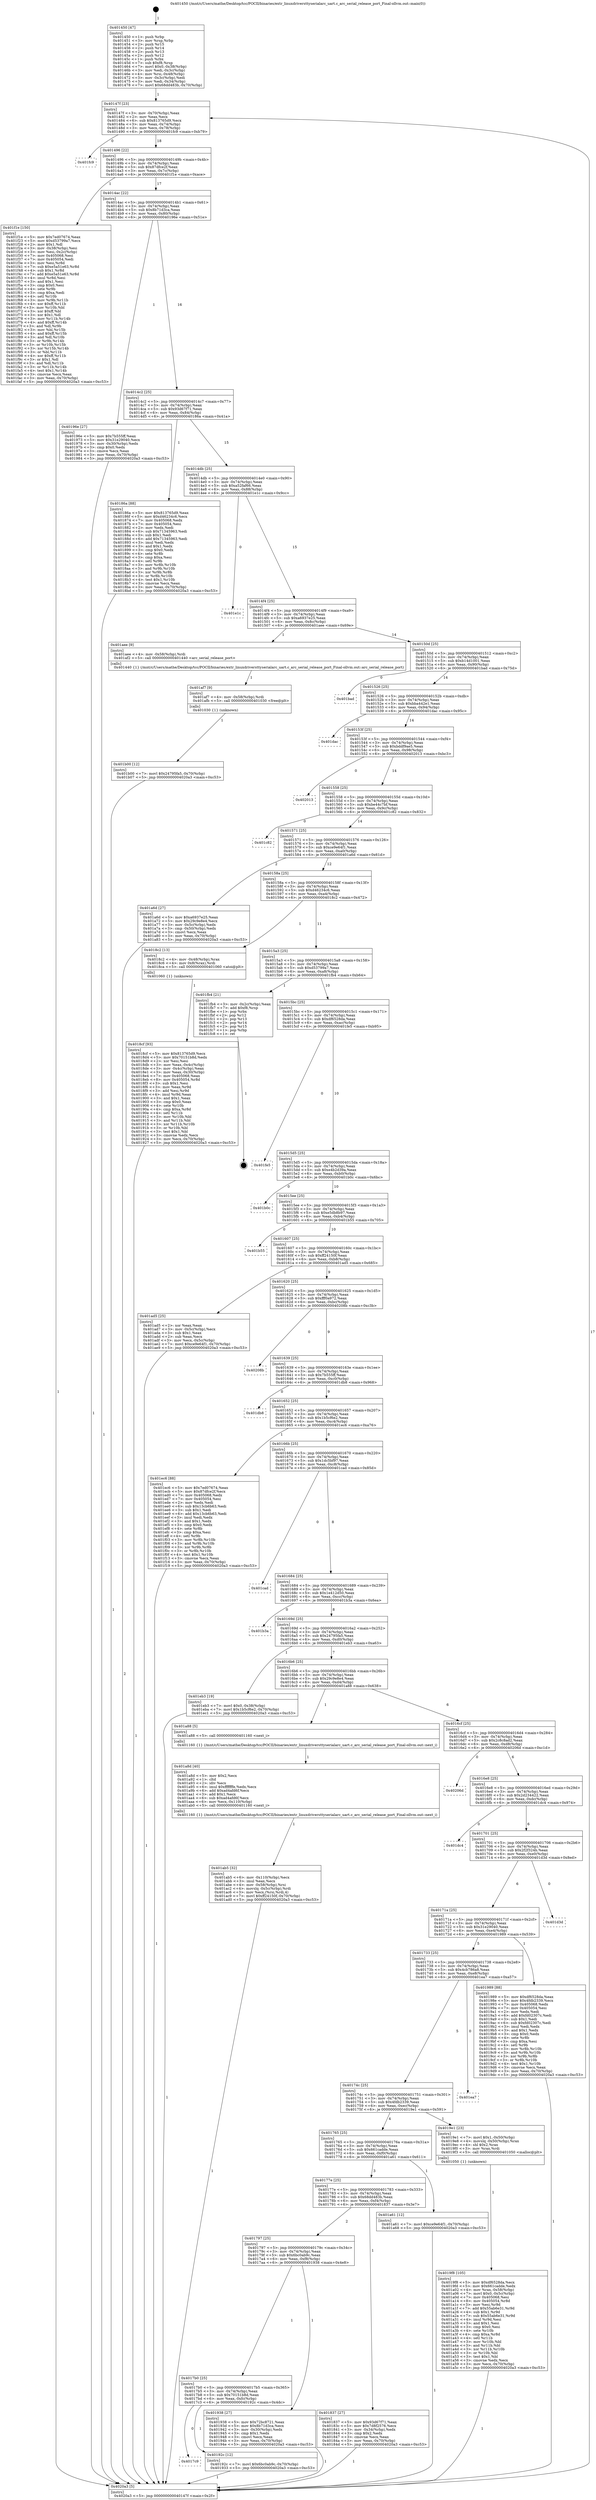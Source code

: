 digraph "0x401450" {
  label = "0x401450 (/mnt/c/Users/mathe/Desktop/tcc/POCII/binaries/extr_linuxdriversttyserialarc_uart.c_arc_serial_release_port_Final-ollvm.out::main(0))"
  labelloc = "t"
  node[shape=record]

  Entry [label="",width=0.3,height=0.3,shape=circle,fillcolor=black,style=filled]
  "0x40147f" [label="{
     0x40147f [23]\l
     | [instrs]\l
     &nbsp;&nbsp;0x40147f \<+3\>: mov -0x70(%rbp),%eax\l
     &nbsp;&nbsp;0x401482 \<+2\>: mov %eax,%ecx\l
     &nbsp;&nbsp;0x401484 \<+6\>: sub $0x813765d9,%ecx\l
     &nbsp;&nbsp;0x40148a \<+3\>: mov %eax,-0x74(%rbp)\l
     &nbsp;&nbsp;0x40148d \<+3\>: mov %ecx,-0x78(%rbp)\l
     &nbsp;&nbsp;0x401490 \<+6\>: je 0000000000401fc9 \<main+0xb79\>\l
  }"]
  "0x401fc9" [label="{
     0x401fc9\l
  }", style=dashed]
  "0x401496" [label="{
     0x401496 [22]\l
     | [instrs]\l
     &nbsp;&nbsp;0x401496 \<+5\>: jmp 000000000040149b \<main+0x4b\>\l
     &nbsp;&nbsp;0x40149b \<+3\>: mov -0x74(%rbp),%eax\l
     &nbsp;&nbsp;0x40149e \<+5\>: sub $0x87dfce2f,%eax\l
     &nbsp;&nbsp;0x4014a3 \<+3\>: mov %eax,-0x7c(%rbp)\l
     &nbsp;&nbsp;0x4014a6 \<+6\>: je 0000000000401f1e \<main+0xace\>\l
  }"]
  Exit [label="",width=0.3,height=0.3,shape=circle,fillcolor=black,style=filled,peripheries=2]
  "0x401f1e" [label="{
     0x401f1e [150]\l
     | [instrs]\l
     &nbsp;&nbsp;0x401f1e \<+5\>: mov $0x7ed07674,%eax\l
     &nbsp;&nbsp;0x401f23 \<+5\>: mov $0xd53799a7,%ecx\l
     &nbsp;&nbsp;0x401f28 \<+2\>: mov $0x1,%dl\l
     &nbsp;&nbsp;0x401f2a \<+3\>: mov -0x38(%rbp),%esi\l
     &nbsp;&nbsp;0x401f2d \<+3\>: mov %esi,-0x2c(%rbp)\l
     &nbsp;&nbsp;0x401f30 \<+7\>: mov 0x405068,%esi\l
     &nbsp;&nbsp;0x401f37 \<+7\>: mov 0x405054,%edi\l
     &nbsp;&nbsp;0x401f3e \<+3\>: mov %esi,%r8d\l
     &nbsp;&nbsp;0x401f41 \<+7\>: sub $0xe5a51e63,%r8d\l
     &nbsp;&nbsp;0x401f48 \<+4\>: sub $0x1,%r8d\l
     &nbsp;&nbsp;0x401f4c \<+7\>: add $0xe5a51e63,%r8d\l
     &nbsp;&nbsp;0x401f53 \<+4\>: imul %r8d,%esi\l
     &nbsp;&nbsp;0x401f57 \<+3\>: and $0x1,%esi\l
     &nbsp;&nbsp;0x401f5a \<+3\>: cmp $0x0,%esi\l
     &nbsp;&nbsp;0x401f5d \<+4\>: sete %r9b\l
     &nbsp;&nbsp;0x401f61 \<+3\>: cmp $0xa,%edi\l
     &nbsp;&nbsp;0x401f64 \<+4\>: setl %r10b\l
     &nbsp;&nbsp;0x401f68 \<+3\>: mov %r9b,%r11b\l
     &nbsp;&nbsp;0x401f6b \<+4\>: xor $0xff,%r11b\l
     &nbsp;&nbsp;0x401f6f \<+3\>: mov %r10b,%bl\l
     &nbsp;&nbsp;0x401f72 \<+3\>: xor $0xff,%bl\l
     &nbsp;&nbsp;0x401f75 \<+3\>: xor $0x1,%dl\l
     &nbsp;&nbsp;0x401f78 \<+3\>: mov %r11b,%r14b\l
     &nbsp;&nbsp;0x401f7b \<+4\>: and $0xff,%r14b\l
     &nbsp;&nbsp;0x401f7f \<+3\>: and %dl,%r9b\l
     &nbsp;&nbsp;0x401f82 \<+3\>: mov %bl,%r15b\l
     &nbsp;&nbsp;0x401f85 \<+4\>: and $0xff,%r15b\l
     &nbsp;&nbsp;0x401f89 \<+3\>: and %dl,%r10b\l
     &nbsp;&nbsp;0x401f8c \<+3\>: or %r9b,%r14b\l
     &nbsp;&nbsp;0x401f8f \<+3\>: or %r10b,%r15b\l
     &nbsp;&nbsp;0x401f92 \<+3\>: xor %r15b,%r14b\l
     &nbsp;&nbsp;0x401f95 \<+3\>: or %bl,%r11b\l
     &nbsp;&nbsp;0x401f98 \<+4\>: xor $0xff,%r11b\l
     &nbsp;&nbsp;0x401f9c \<+3\>: or $0x1,%dl\l
     &nbsp;&nbsp;0x401f9f \<+3\>: and %dl,%r11b\l
     &nbsp;&nbsp;0x401fa2 \<+3\>: or %r11b,%r14b\l
     &nbsp;&nbsp;0x401fa5 \<+4\>: test $0x1,%r14b\l
     &nbsp;&nbsp;0x401fa9 \<+3\>: cmovne %ecx,%eax\l
     &nbsp;&nbsp;0x401fac \<+3\>: mov %eax,-0x70(%rbp)\l
     &nbsp;&nbsp;0x401faf \<+5\>: jmp 00000000004020a3 \<main+0xc53\>\l
  }"]
  "0x4014ac" [label="{
     0x4014ac [22]\l
     | [instrs]\l
     &nbsp;&nbsp;0x4014ac \<+5\>: jmp 00000000004014b1 \<main+0x61\>\l
     &nbsp;&nbsp;0x4014b1 \<+3\>: mov -0x74(%rbp),%eax\l
     &nbsp;&nbsp;0x4014b4 \<+5\>: sub $0x8b71d3ca,%eax\l
     &nbsp;&nbsp;0x4014b9 \<+3\>: mov %eax,-0x80(%rbp)\l
     &nbsp;&nbsp;0x4014bc \<+6\>: je 000000000040196e \<main+0x51e\>\l
  }"]
  "0x401b00" [label="{
     0x401b00 [12]\l
     | [instrs]\l
     &nbsp;&nbsp;0x401b00 \<+7\>: movl $0x24795fa5,-0x70(%rbp)\l
     &nbsp;&nbsp;0x401b07 \<+5\>: jmp 00000000004020a3 \<main+0xc53\>\l
  }"]
  "0x40196e" [label="{
     0x40196e [27]\l
     | [instrs]\l
     &nbsp;&nbsp;0x40196e \<+5\>: mov $0x7b555ff,%eax\l
     &nbsp;&nbsp;0x401973 \<+5\>: mov $0x31e29040,%ecx\l
     &nbsp;&nbsp;0x401978 \<+3\>: mov -0x30(%rbp),%edx\l
     &nbsp;&nbsp;0x40197b \<+3\>: cmp $0x0,%edx\l
     &nbsp;&nbsp;0x40197e \<+3\>: cmove %ecx,%eax\l
     &nbsp;&nbsp;0x401981 \<+3\>: mov %eax,-0x70(%rbp)\l
     &nbsp;&nbsp;0x401984 \<+5\>: jmp 00000000004020a3 \<main+0xc53\>\l
  }"]
  "0x4014c2" [label="{
     0x4014c2 [25]\l
     | [instrs]\l
     &nbsp;&nbsp;0x4014c2 \<+5\>: jmp 00000000004014c7 \<main+0x77\>\l
     &nbsp;&nbsp;0x4014c7 \<+3\>: mov -0x74(%rbp),%eax\l
     &nbsp;&nbsp;0x4014ca \<+5\>: sub $0x93d67f71,%eax\l
     &nbsp;&nbsp;0x4014cf \<+6\>: mov %eax,-0x84(%rbp)\l
     &nbsp;&nbsp;0x4014d5 \<+6\>: je 000000000040186a \<main+0x41a\>\l
  }"]
  "0x401af7" [label="{
     0x401af7 [9]\l
     | [instrs]\l
     &nbsp;&nbsp;0x401af7 \<+4\>: mov -0x58(%rbp),%rdi\l
     &nbsp;&nbsp;0x401afb \<+5\>: call 0000000000401030 \<free@plt\>\l
     | [calls]\l
     &nbsp;&nbsp;0x401030 \{1\} (unknown)\l
  }"]
  "0x40186a" [label="{
     0x40186a [88]\l
     | [instrs]\l
     &nbsp;&nbsp;0x40186a \<+5\>: mov $0x813765d9,%eax\l
     &nbsp;&nbsp;0x40186f \<+5\>: mov $0xd46234c6,%ecx\l
     &nbsp;&nbsp;0x401874 \<+7\>: mov 0x405068,%edx\l
     &nbsp;&nbsp;0x40187b \<+7\>: mov 0x405054,%esi\l
     &nbsp;&nbsp;0x401882 \<+2\>: mov %edx,%edi\l
     &nbsp;&nbsp;0x401884 \<+6\>: sub $0x71345963,%edi\l
     &nbsp;&nbsp;0x40188a \<+3\>: sub $0x1,%edi\l
     &nbsp;&nbsp;0x40188d \<+6\>: add $0x71345963,%edi\l
     &nbsp;&nbsp;0x401893 \<+3\>: imul %edi,%edx\l
     &nbsp;&nbsp;0x401896 \<+3\>: and $0x1,%edx\l
     &nbsp;&nbsp;0x401899 \<+3\>: cmp $0x0,%edx\l
     &nbsp;&nbsp;0x40189c \<+4\>: sete %r8b\l
     &nbsp;&nbsp;0x4018a0 \<+3\>: cmp $0xa,%esi\l
     &nbsp;&nbsp;0x4018a3 \<+4\>: setl %r9b\l
     &nbsp;&nbsp;0x4018a7 \<+3\>: mov %r8b,%r10b\l
     &nbsp;&nbsp;0x4018aa \<+3\>: and %r9b,%r10b\l
     &nbsp;&nbsp;0x4018ad \<+3\>: xor %r9b,%r8b\l
     &nbsp;&nbsp;0x4018b0 \<+3\>: or %r8b,%r10b\l
     &nbsp;&nbsp;0x4018b3 \<+4\>: test $0x1,%r10b\l
     &nbsp;&nbsp;0x4018b7 \<+3\>: cmovne %ecx,%eax\l
     &nbsp;&nbsp;0x4018ba \<+3\>: mov %eax,-0x70(%rbp)\l
     &nbsp;&nbsp;0x4018bd \<+5\>: jmp 00000000004020a3 \<main+0xc53\>\l
  }"]
  "0x4014db" [label="{
     0x4014db [25]\l
     | [instrs]\l
     &nbsp;&nbsp;0x4014db \<+5\>: jmp 00000000004014e0 \<main+0x90\>\l
     &nbsp;&nbsp;0x4014e0 \<+3\>: mov -0x74(%rbp),%eax\l
     &nbsp;&nbsp;0x4014e3 \<+5\>: sub $0xa52faf66,%eax\l
     &nbsp;&nbsp;0x4014e8 \<+6\>: mov %eax,-0x88(%rbp)\l
     &nbsp;&nbsp;0x4014ee \<+6\>: je 0000000000401e1c \<main+0x9cc\>\l
  }"]
  "0x401ab5" [label="{
     0x401ab5 [32]\l
     | [instrs]\l
     &nbsp;&nbsp;0x401ab5 \<+6\>: mov -0x110(%rbp),%ecx\l
     &nbsp;&nbsp;0x401abb \<+3\>: imul %eax,%ecx\l
     &nbsp;&nbsp;0x401abe \<+4\>: mov -0x58(%rbp),%rsi\l
     &nbsp;&nbsp;0x401ac2 \<+4\>: movslq -0x5c(%rbp),%rdi\l
     &nbsp;&nbsp;0x401ac6 \<+3\>: mov %ecx,(%rsi,%rdi,4)\l
     &nbsp;&nbsp;0x401ac9 \<+7\>: movl $0xff24150f,-0x70(%rbp)\l
     &nbsp;&nbsp;0x401ad0 \<+5\>: jmp 00000000004020a3 \<main+0xc53\>\l
  }"]
  "0x401e1c" [label="{
     0x401e1c\l
  }", style=dashed]
  "0x4014f4" [label="{
     0x4014f4 [25]\l
     | [instrs]\l
     &nbsp;&nbsp;0x4014f4 \<+5\>: jmp 00000000004014f9 \<main+0xa9\>\l
     &nbsp;&nbsp;0x4014f9 \<+3\>: mov -0x74(%rbp),%eax\l
     &nbsp;&nbsp;0x4014fc \<+5\>: sub $0xa6937e25,%eax\l
     &nbsp;&nbsp;0x401501 \<+6\>: mov %eax,-0x8c(%rbp)\l
     &nbsp;&nbsp;0x401507 \<+6\>: je 0000000000401aee \<main+0x69e\>\l
  }"]
  "0x401a8d" [label="{
     0x401a8d [40]\l
     | [instrs]\l
     &nbsp;&nbsp;0x401a8d \<+5\>: mov $0x2,%ecx\l
     &nbsp;&nbsp;0x401a92 \<+1\>: cltd\l
     &nbsp;&nbsp;0x401a93 \<+2\>: idiv %ecx\l
     &nbsp;&nbsp;0x401a95 \<+6\>: imul $0xfffffffe,%edx,%ecx\l
     &nbsp;&nbsp;0x401a9b \<+6\>: add $0xad4afd6f,%ecx\l
     &nbsp;&nbsp;0x401aa1 \<+3\>: add $0x1,%ecx\l
     &nbsp;&nbsp;0x401aa4 \<+6\>: sub $0xad4afd6f,%ecx\l
     &nbsp;&nbsp;0x401aaa \<+6\>: mov %ecx,-0x110(%rbp)\l
     &nbsp;&nbsp;0x401ab0 \<+5\>: call 0000000000401160 \<next_i\>\l
     | [calls]\l
     &nbsp;&nbsp;0x401160 \{1\} (/mnt/c/Users/mathe/Desktop/tcc/POCII/binaries/extr_linuxdriversttyserialarc_uart.c_arc_serial_release_port_Final-ollvm.out::next_i)\l
  }"]
  "0x401aee" [label="{
     0x401aee [9]\l
     | [instrs]\l
     &nbsp;&nbsp;0x401aee \<+4\>: mov -0x58(%rbp),%rdi\l
     &nbsp;&nbsp;0x401af2 \<+5\>: call 0000000000401440 \<arc_serial_release_port\>\l
     | [calls]\l
     &nbsp;&nbsp;0x401440 \{1\} (/mnt/c/Users/mathe/Desktop/tcc/POCII/binaries/extr_linuxdriversttyserialarc_uart.c_arc_serial_release_port_Final-ollvm.out::arc_serial_release_port)\l
  }"]
  "0x40150d" [label="{
     0x40150d [25]\l
     | [instrs]\l
     &nbsp;&nbsp;0x40150d \<+5\>: jmp 0000000000401512 \<main+0xc2\>\l
     &nbsp;&nbsp;0x401512 \<+3\>: mov -0x74(%rbp),%eax\l
     &nbsp;&nbsp;0x401515 \<+5\>: sub $0xb14d1001,%eax\l
     &nbsp;&nbsp;0x40151a \<+6\>: mov %eax,-0x90(%rbp)\l
     &nbsp;&nbsp;0x401520 \<+6\>: je 0000000000401bad \<main+0x75d\>\l
  }"]
  "0x4019f8" [label="{
     0x4019f8 [105]\l
     | [instrs]\l
     &nbsp;&nbsp;0x4019f8 \<+5\>: mov $0xdf6528da,%ecx\l
     &nbsp;&nbsp;0x4019fd \<+5\>: mov $0x661cadde,%edx\l
     &nbsp;&nbsp;0x401a02 \<+4\>: mov %rax,-0x58(%rbp)\l
     &nbsp;&nbsp;0x401a06 \<+7\>: movl $0x0,-0x5c(%rbp)\l
     &nbsp;&nbsp;0x401a0d \<+7\>: mov 0x405068,%esi\l
     &nbsp;&nbsp;0x401a14 \<+8\>: mov 0x405054,%r8d\l
     &nbsp;&nbsp;0x401a1c \<+3\>: mov %esi,%r9d\l
     &nbsp;&nbsp;0x401a1f \<+7\>: add $0x55ab6e31,%r9d\l
     &nbsp;&nbsp;0x401a26 \<+4\>: sub $0x1,%r9d\l
     &nbsp;&nbsp;0x401a2a \<+7\>: sub $0x55ab6e31,%r9d\l
     &nbsp;&nbsp;0x401a31 \<+4\>: imul %r9d,%esi\l
     &nbsp;&nbsp;0x401a35 \<+3\>: and $0x1,%esi\l
     &nbsp;&nbsp;0x401a38 \<+3\>: cmp $0x0,%esi\l
     &nbsp;&nbsp;0x401a3b \<+4\>: sete %r10b\l
     &nbsp;&nbsp;0x401a3f \<+4\>: cmp $0xa,%r8d\l
     &nbsp;&nbsp;0x401a43 \<+4\>: setl %r11b\l
     &nbsp;&nbsp;0x401a47 \<+3\>: mov %r10b,%bl\l
     &nbsp;&nbsp;0x401a4a \<+3\>: and %r11b,%bl\l
     &nbsp;&nbsp;0x401a4d \<+3\>: xor %r11b,%r10b\l
     &nbsp;&nbsp;0x401a50 \<+3\>: or %r10b,%bl\l
     &nbsp;&nbsp;0x401a53 \<+3\>: test $0x1,%bl\l
     &nbsp;&nbsp;0x401a56 \<+3\>: cmovne %edx,%ecx\l
     &nbsp;&nbsp;0x401a59 \<+3\>: mov %ecx,-0x70(%rbp)\l
     &nbsp;&nbsp;0x401a5c \<+5\>: jmp 00000000004020a3 \<main+0xc53\>\l
  }"]
  "0x401bad" [label="{
     0x401bad\l
  }", style=dashed]
  "0x401526" [label="{
     0x401526 [25]\l
     | [instrs]\l
     &nbsp;&nbsp;0x401526 \<+5\>: jmp 000000000040152b \<main+0xdb\>\l
     &nbsp;&nbsp;0x40152b \<+3\>: mov -0x74(%rbp),%eax\l
     &nbsp;&nbsp;0x40152e \<+5\>: sub $0xbba442e1,%eax\l
     &nbsp;&nbsp;0x401533 \<+6\>: mov %eax,-0x94(%rbp)\l
     &nbsp;&nbsp;0x401539 \<+6\>: je 0000000000401dac \<main+0x95c\>\l
  }"]
  "0x4017c9" [label="{
     0x4017c9\l
  }", style=dashed]
  "0x401dac" [label="{
     0x401dac\l
  }", style=dashed]
  "0x40153f" [label="{
     0x40153f [25]\l
     | [instrs]\l
     &nbsp;&nbsp;0x40153f \<+5\>: jmp 0000000000401544 \<main+0xf4\>\l
     &nbsp;&nbsp;0x401544 \<+3\>: mov -0x74(%rbp),%eax\l
     &nbsp;&nbsp;0x401547 \<+5\>: sub $0xbddf9ae5,%eax\l
     &nbsp;&nbsp;0x40154c \<+6\>: mov %eax,-0x98(%rbp)\l
     &nbsp;&nbsp;0x401552 \<+6\>: je 0000000000402013 \<main+0xbc3\>\l
  }"]
  "0x40192c" [label="{
     0x40192c [12]\l
     | [instrs]\l
     &nbsp;&nbsp;0x40192c \<+7\>: movl $0x6bc0ab9c,-0x70(%rbp)\l
     &nbsp;&nbsp;0x401933 \<+5\>: jmp 00000000004020a3 \<main+0xc53\>\l
  }"]
  "0x402013" [label="{
     0x402013\l
  }", style=dashed]
  "0x401558" [label="{
     0x401558 [25]\l
     | [instrs]\l
     &nbsp;&nbsp;0x401558 \<+5\>: jmp 000000000040155d \<main+0x10d\>\l
     &nbsp;&nbsp;0x40155d \<+3\>: mov -0x74(%rbp),%eax\l
     &nbsp;&nbsp;0x401560 \<+5\>: sub $0xbe44c7bf,%eax\l
     &nbsp;&nbsp;0x401565 \<+6\>: mov %eax,-0x9c(%rbp)\l
     &nbsp;&nbsp;0x40156b \<+6\>: je 0000000000401c82 \<main+0x832\>\l
  }"]
  "0x4017b0" [label="{
     0x4017b0 [25]\l
     | [instrs]\l
     &nbsp;&nbsp;0x4017b0 \<+5\>: jmp 00000000004017b5 \<main+0x365\>\l
     &nbsp;&nbsp;0x4017b5 \<+3\>: mov -0x74(%rbp),%eax\l
     &nbsp;&nbsp;0x4017b8 \<+5\>: sub $0x70151b8d,%eax\l
     &nbsp;&nbsp;0x4017bd \<+6\>: mov %eax,-0xfc(%rbp)\l
     &nbsp;&nbsp;0x4017c3 \<+6\>: je 000000000040192c \<main+0x4dc\>\l
  }"]
  "0x401c82" [label="{
     0x401c82\l
  }", style=dashed]
  "0x401571" [label="{
     0x401571 [25]\l
     | [instrs]\l
     &nbsp;&nbsp;0x401571 \<+5\>: jmp 0000000000401576 \<main+0x126\>\l
     &nbsp;&nbsp;0x401576 \<+3\>: mov -0x74(%rbp),%eax\l
     &nbsp;&nbsp;0x401579 \<+5\>: sub $0xce9e64f1,%eax\l
     &nbsp;&nbsp;0x40157e \<+6\>: mov %eax,-0xa0(%rbp)\l
     &nbsp;&nbsp;0x401584 \<+6\>: je 0000000000401a6d \<main+0x61d\>\l
  }"]
  "0x401938" [label="{
     0x401938 [27]\l
     | [instrs]\l
     &nbsp;&nbsp;0x401938 \<+5\>: mov $0x72bc8721,%eax\l
     &nbsp;&nbsp;0x40193d \<+5\>: mov $0x8b71d3ca,%ecx\l
     &nbsp;&nbsp;0x401942 \<+3\>: mov -0x30(%rbp),%edx\l
     &nbsp;&nbsp;0x401945 \<+3\>: cmp $0x1,%edx\l
     &nbsp;&nbsp;0x401948 \<+3\>: cmovl %ecx,%eax\l
     &nbsp;&nbsp;0x40194b \<+3\>: mov %eax,-0x70(%rbp)\l
     &nbsp;&nbsp;0x40194e \<+5\>: jmp 00000000004020a3 \<main+0xc53\>\l
  }"]
  "0x401a6d" [label="{
     0x401a6d [27]\l
     | [instrs]\l
     &nbsp;&nbsp;0x401a6d \<+5\>: mov $0xa6937e25,%eax\l
     &nbsp;&nbsp;0x401a72 \<+5\>: mov $0x29c9e8e4,%ecx\l
     &nbsp;&nbsp;0x401a77 \<+3\>: mov -0x5c(%rbp),%edx\l
     &nbsp;&nbsp;0x401a7a \<+3\>: cmp -0x50(%rbp),%edx\l
     &nbsp;&nbsp;0x401a7d \<+3\>: cmovl %ecx,%eax\l
     &nbsp;&nbsp;0x401a80 \<+3\>: mov %eax,-0x70(%rbp)\l
     &nbsp;&nbsp;0x401a83 \<+5\>: jmp 00000000004020a3 \<main+0xc53\>\l
  }"]
  "0x40158a" [label="{
     0x40158a [25]\l
     | [instrs]\l
     &nbsp;&nbsp;0x40158a \<+5\>: jmp 000000000040158f \<main+0x13f\>\l
     &nbsp;&nbsp;0x40158f \<+3\>: mov -0x74(%rbp),%eax\l
     &nbsp;&nbsp;0x401592 \<+5\>: sub $0xd46234c6,%eax\l
     &nbsp;&nbsp;0x401597 \<+6\>: mov %eax,-0xa4(%rbp)\l
     &nbsp;&nbsp;0x40159d \<+6\>: je 00000000004018c2 \<main+0x472\>\l
  }"]
  "0x4018cf" [label="{
     0x4018cf [93]\l
     | [instrs]\l
     &nbsp;&nbsp;0x4018cf \<+5\>: mov $0x813765d9,%ecx\l
     &nbsp;&nbsp;0x4018d4 \<+5\>: mov $0x70151b8d,%edx\l
     &nbsp;&nbsp;0x4018d9 \<+2\>: xor %esi,%esi\l
     &nbsp;&nbsp;0x4018db \<+3\>: mov %eax,-0x4c(%rbp)\l
     &nbsp;&nbsp;0x4018de \<+3\>: mov -0x4c(%rbp),%eax\l
     &nbsp;&nbsp;0x4018e1 \<+3\>: mov %eax,-0x30(%rbp)\l
     &nbsp;&nbsp;0x4018e4 \<+7\>: mov 0x405068,%eax\l
     &nbsp;&nbsp;0x4018eb \<+8\>: mov 0x405054,%r8d\l
     &nbsp;&nbsp;0x4018f3 \<+3\>: sub $0x1,%esi\l
     &nbsp;&nbsp;0x4018f6 \<+3\>: mov %eax,%r9d\l
     &nbsp;&nbsp;0x4018f9 \<+3\>: add %esi,%r9d\l
     &nbsp;&nbsp;0x4018fc \<+4\>: imul %r9d,%eax\l
     &nbsp;&nbsp;0x401900 \<+3\>: and $0x1,%eax\l
     &nbsp;&nbsp;0x401903 \<+3\>: cmp $0x0,%eax\l
     &nbsp;&nbsp;0x401906 \<+4\>: sete %r10b\l
     &nbsp;&nbsp;0x40190a \<+4\>: cmp $0xa,%r8d\l
     &nbsp;&nbsp;0x40190e \<+4\>: setl %r11b\l
     &nbsp;&nbsp;0x401912 \<+3\>: mov %r10b,%bl\l
     &nbsp;&nbsp;0x401915 \<+3\>: and %r11b,%bl\l
     &nbsp;&nbsp;0x401918 \<+3\>: xor %r11b,%r10b\l
     &nbsp;&nbsp;0x40191b \<+3\>: or %r10b,%bl\l
     &nbsp;&nbsp;0x40191e \<+3\>: test $0x1,%bl\l
     &nbsp;&nbsp;0x401921 \<+3\>: cmovne %edx,%ecx\l
     &nbsp;&nbsp;0x401924 \<+3\>: mov %ecx,-0x70(%rbp)\l
     &nbsp;&nbsp;0x401927 \<+5\>: jmp 00000000004020a3 \<main+0xc53\>\l
  }"]
  "0x4018c2" [label="{
     0x4018c2 [13]\l
     | [instrs]\l
     &nbsp;&nbsp;0x4018c2 \<+4\>: mov -0x48(%rbp),%rax\l
     &nbsp;&nbsp;0x4018c6 \<+4\>: mov 0x8(%rax),%rdi\l
     &nbsp;&nbsp;0x4018ca \<+5\>: call 0000000000401060 \<atoi@plt\>\l
     | [calls]\l
     &nbsp;&nbsp;0x401060 \{1\} (unknown)\l
  }"]
  "0x4015a3" [label="{
     0x4015a3 [25]\l
     | [instrs]\l
     &nbsp;&nbsp;0x4015a3 \<+5\>: jmp 00000000004015a8 \<main+0x158\>\l
     &nbsp;&nbsp;0x4015a8 \<+3\>: mov -0x74(%rbp),%eax\l
     &nbsp;&nbsp;0x4015ab \<+5\>: sub $0xd53799a7,%eax\l
     &nbsp;&nbsp;0x4015b0 \<+6\>: mov %eax,-0xa8(%rbp)\l
     &nbsp;&nbsp;0x4015b6 \<+6\>: je 0000000000401fb4 \<main+0xb64\>\l
  }"]
  "0x401450" [label="{
     0x401450 [47]\l
     | [instrs]\l
     &nbsp;&nbsp;0x401450 \<+1\>: push %rbp\l
     &nbsp;&nbsp;0x401451 \<+3\>: mov %rsp,%rbp\l
     &nbsp;&nbsp;0x401454 \<+2\>: push %r15\l
     &nbsp;&nbsp;0x401456 \<+2\>: push %r14\l
     &nbsp;&nbsp;0x401458 \<+2\>: push %r13\l
     &nbsp;&nbsp;0x40145a \<+2\>: push %r12\l
     &nbsp;&nbsp;0x40145c \<+1\>: push %rbx\l
     &nbsp;&nbsp;0x40145d \<+7\>: sub $0xf8,%rsp\l
     &nbsp;&nbsp;0x401464 \<+7\>: movl $0x0,-0x38(%rbp)\l
     &nbsp;&nbsp;0x40146b \<+3\>: mov %edi,-0x3c(%rbp)\l
     &nbsp;&nbsp;0x40146e \<+4\>: mov %rsi,-0x48(%rbp)\l
     &nbsp;&nbsp;0x401472 \<+3\>: mov -0x3c(%rbp),%edi\l
     &nbsp;&nbsp;0x401475 \<+3\>: mov %edi,-0x34(%rbp)\l
     &nbsp;&nbsp;0x401478 \<+7\>: movl $0x68dd483b,-0x70(%rbp)\l
  }"]
  "0x401fb4" [label="{
     0x401fb4 [21]\l
     | [instrs]\l
     &nbsp;&nbsp;0x401fb4 \<+3\>: mov -0x2c(%rbp),%eax\l
     &nbsp;&nbsp;0x401fb7 \<+7\>: add $0xf8,%rsp\l
     &nbsp;&nbsp;0x401fbe \<+1\>: pop %rbx\l
     &nbsp;&nbsp;0x401fbf \<+2\>: pop %r12\l
     &nbsp;&nbsp;0x401fc1 \<+2\>: pop %r13\l
     &nbsp;&nbsp;0x401fc3 \<+2\>: pop %r14\l
     &nbsp;&nbsp;0x401fc5 \<+2\>: pop %r15\l
     &nbsp;&nbsp;0x401fc7 \<+1\>: pop %rbp\l
     &nbsp;&nbsp;0x401fc8 \<+1\>: ret\l
  }"]
  "0x4015bc" [label="{
     0x4015bc [25]\l
     | [instrs]\l
     &nbsp;&nbsp;0x4015bc \<+5\>: jmp 00000000004015c1 \<main+0x171\>\l
     &nbsp;&nbsp;0x4015c1 \<+3\>: mov -0x74(%rbp),%eax\l
     &nbsp;&nbsp;0x4015c4 \<+5\>: sub $0xdf6528da,%eax\l
     &nbsp;&nbsp;0x4015c9 \<+6\>: mov %eax,-0xac(%rbp)\l
     &nbsp;&nbsp;0x4015cf \<+6\>: je 0000000000401fe5 \<main+0xb95\>\l
  }"]
  "0x4020a3" [label="{
     0x4020a3 [5]\l
     | [instrs]\l
     &nbsp;&nbsp;0x4020a3 \<+5\>: jmp 000000000040147f \<main+0x2f\>\l
  }"]
  "0x401fe5" [label="{
     0x401fe5\l
  }", style=dashed]
  "0x4015d5" [label="{
     0x4015d5 [25]\l
     | [instrs]\l
     &nbsp;&nbsp;0x4015d5 \<+5\>: jmp 00000000004015da \<main+0x18a\>\l
     &nbsp;&nbsp;0x4015da \<+3\>: mov -0x74(%rbp),%eax\l
     &nbsp;&nbsp;0x4015dd \<+5\>: sub $0xe4b2d39a,%eax\l
     &nbsp;&nbsp;0x4015e2 \<+6\>: mov %eax,-0xb0(%rbp)\l
     &nbsp;&nbsp;0x4015e8 \<+6\>: je 0000000000401b0c \<main+0x6bc\>\l
  }"]
  "0x401797" [label="{
     0x401797 [25]\l
     | [instrs]\l
     &nbsp;&nbsp;0x401797 \<+5\>: jmp 000000000040179c \<main+0x34c\>\l
     &nbsp;&nbsp;0x40179c \<+3\>: mov -0x74(%rbp),%eax\l
     &nbsp;&nbsp;0x40179f \<+5\>: sub $0x6bc0ab9c,%eax\l
     &nbsp;&nbsp;0x4017a4 \<+6\>: mov %eax,-0xf8(%rbp)\l
     &nbsp;&nbsp;0x4017aa \<+6\>: je 0000000000401938 \<main+0x4e8\>\l
  }"]
  "0x401b0c" [label="{
     0x401b0c\l
  }", style=dashed]
  "0x4015ee" [label="{
     0x4015ee [25]\l
     | [instrs]\l
     &nbsp;&nbsp;0x4015ee \<+5\>: jmp 00000000004015f3 \<main+0x1a3\>\l
     &nbsp;&nbsp;0x4015f3 \<+3\>: mov -0x74(%rbp),%eax\l
     &nbsp;&nbsp;0x4015f6 \<+5\>: sub $0xe5db8b97,%eax\l
     &nbsp;&nbsp;0x4015fb \<+6\>: mov %eax,-0xb4(%rbp)\l
     &nbsp;&nbsp;0x401601 \<+6\>: je 0000000000401b55 \<main+0x705\>\l
  }"]
  "0x401837" [label="{
     0x401837 [27]\l
     | [instrs]\l
     &nbsp;&nbsp;0x401837 \<+5\>: mov $0x93d67f71,%eax\l
     &nbsp;&nbsp;0x40183c \<+5\>: mov $0x7d8f2576,%ecx\l
     &nbsp;&nbsp;0x401841 \<+3\>: mov -0x34(%rbp),%edx\l
     &nbsp;&nbsp;0x401844 \<+3\>: cmp $0x2,%edx\l
     &nbsp;&nbsp;0x401847 \<+3\>: cmovne %ecx,%eax\l
     &nbsp;&nbsp;0x40184a \<+3\>: mov %eax,-0x70(%rbp)\l
     &nbsp;&nbsp;0x40184d \<+5\>: jmp 00000000004020a3 \<main+0xc53\>\l
  }"]
  "0x401b55" [label="{
     0x401b55\l
  }", style=dashed]
  "0x401607" [label="{
     0x401607 [25]\l
     | [instrs]\l
     &nbsp;&nbsp;0x401607 \<+5\>: jmp 000000000040160c \<main+0x1bc\>\l
     &nbsp;&nbsp;0x40160c \<+3\>: mov -0x74(%rbp),%eax\l
     &nbsp;&nbsp;0x40160f \<+5\>: sub $0xff24150f,%eax\l
     &nbsp;&nbsp;0x401614 \<+6\>: mov %eax,-0xb8(%rbp)\l
     &nbsp;&nbsp;0x40161a \<+6\>: je 0000000000401ad5 \<main+0x685\>\l
  }"]
  "0x40177e" [label="{
     0x40177e [25]\l
     | [instrs]\l
     &nbsp;&nbsp;0x40177e \<+5\>: jmp 0000000000401783 \<main+0x333\>\l
     &nbsp;&nbsp;0x401783 \<+3\>: mov -0x74(%rbp),%eax\l
     &nbsp;&nbsp;0x401786 \<+5\>: sub $0x68dd483b,%eax\l
     &nbsp;&nbsp;0x40178b \<+6\>: mov %eax,-0xf4(%rbp)\l
     &nbsp;&nbsp;0x401791 \<+6\>: je 0000000000401837 \<main+0x3e7\>\l
  }"]
  "0x401ad5" [label="{
     0x401ad5 [25]\l
     | [instrs]\l
     &nbsp;&nbsp;0x401ad5 \<+2\>: xor %eax,%eax\l
     &nbsp;&nbsp;0x401ad7 \<+3\>: mov -0x5c(%rbp),%ecx\l
     &nbsp;&nbsp;0x401ada \<+3\>: sub $0x1,%eax\l
     &nbsp;&nbsp;0x401add \<+2\>: sub %eax,%ecx\l
     &nbsp;&nbsp;0x401adf \<+3\>: mov %ecx,-0x5c(%rbp)\l
     &nbsp;&nbsp;0x401ae2 \<+7\>: movl $0xce9e64f1,-0x70(%rbp)\l
     &nbsp;&nbsp;0x401ae9 \<+5\>: jmp 00000000004020a3 \<main+0xc53\>\l
  }"]
  "0x401620" [label="{
     0x401620 [25]\l
     | [instrs]\l
     &nbsp;&nbsp;0x401620 \<+5\>: jmp 0000000000401625 \<main+0x1d5\>\l
     &nbsp;&nbsp;0x401625 \<+3\>: mov -0x74(%rbp),%eax\l
     &nbsp;&nbsp;0x401628 \<+5\>: sub $0xfff0a972,%eax\l
     &nbsp;&nbsp;0x40162d \<+6\>: mov %eax,-0xbc(%rbp)\l
     &nbsp;&nbsp;0x401633 \<+6\>: je 000000000040208b \<main+0xc3b\>\l
  }"]
  "0x401a61" [label="{
     0x401a61 [12]\l
     | [instrs]\l
     &nbsp;&nbsp;0x401a61 \<+7\>: movl $0xce9e64f1,-0x70(%rbp)\l
     &nbsp;&nbsp;0x401a68 \<+5\>: jmp 00000000004020a3 \<main+0xc53\>\l
  }"]
  "0x40208b" [label="{
     0x40208b\l
  }", style=dashed]
  "0x401639" [label="{
     0x401639 [25]\l
     | [instrs]\l
     &nbsp;&nbsp;0x401639 \<+5\>: jmp 000000000040163e \<main+0x1ee\>\l
     &nbsp;&nbsp;0x40163e \<+3\>: mov -0x74(%rbp),%eax\l
     &nbsp;&nbsp;0x401641 \<+5\>: sub $0x7b555ff,%eax\l
     &nbsp;&nbsp;0x401646 \<+6\>: mov %eax,-0xc0(%rbp)\l
     &nbsp;&nbsp;0x40164c \<+6\>: je 0000000000401db8 \<main+0x968\>\l
  }"]
  "0x401765" [label="{
     0x401765 [25]\l
     | [instrs]\l
     &nbsp;&nbsp;0x401765 \<+5\>: jmp 000000000040176a \<main+0x31a\>\l
     &nbsp;&nbsp;0x40176a \<+3\>: mov -0x74(%rbp),%eax\l
     &nbsp;&nbsp;0x40176d \<+5\>: sub $0x661cadde,%eax\l
     &nbsp;&nbsp;0x401772 \<+6\>: mov %eax,-0xf0(%rbp)\l
     &nbsp;&nbsp;0x401778 \<+6\>: je 0000000000401a61 \<main+0x611\>\l
  }"]
  "0x401db8" [label="{
     0x401db8\l
  }", style=dashed]
  "0x401652" [label="{
     0x401652 [25]\l
     | [instrs]\l
     &nbsp;&nbsp;0x401652 \<+5\>: jmp 0000000000401657 \<main+0x207\>\l
     &nbsp;&nbsp;0x401657 \<+3\>: mov -0x74(%rbp),%eax\l
     &nbsp;&nbsp;0x40165a \<+5\>: sub $0x1b5cf6e2,%eax\l
     &nbsp;&nbsp;0x40165f \<+6\>: mov %eax,-0xc4(%rbp)\l
     &nbsp;&nbsp;0x401665 \<+6\>: je 0000000000401ec6 \<main+0xa76\>\l
  }"]
  "0x4019e1" [label="{
     0x4019e1 [23]\l
     | [instrs]\l
     &nbsp;&nbsp;0x4019e1 \<+7\>: movl $0x1,-0x50(%rbp)\l
     &nbsp;&nbsp;0x4019e8 \<+4\>: movslq -0x50(%rbp),%rax\l
     &nbsp;&nbsp;0x4019ec \<+4\>: shl $0x2,%rax\l
     &nbsp;&nbsp;0x4019f0 \<+3\>: mov %rax,%rdi\l
     &nbsp;&nbsp;0x4019f3 \<+5\>: call 0000000000401050 \<malloc@plt\>\l
     | [calls]\l
     &nbsp;&nbsp;0x401050 \{1\} (unknown)\l
  }"]
  "0x401ec6" [label="{
     0x401ec6 [88]\l
     | [instrs]\l
     &nbsp;&nbsp;0x401ec6 \<+5\>: mov $0x7ed07674,%eax\l
     &nbsp;&nbsp;0x401ecb \<+5\>: mov $0x87dfce2f,%ecx\l
     &nbsp;&nbsp;0x401ed0 \<+7\>: mov 0x405068,%edx\l
     &nbsp;&nbsp;0x401ed7 \<+7\>: mov 0x405054,%esi\l
     &nbsp;&nbsp;0x401ede \<+2\>: mov %edx,%edi\l
     &nbsp;&nbsp;0x401ee0 \<+6\>: sub $0x13cb6b63,%edi\l
     &nbsp;&nbsp;0x401ee6 \<+3\>: sub $0x1,%edi\l
     &nbsp;&nbsp;0x401ee9 \<+6\>: add $0x13cb6b63,%edi\l
     &nbsp;&nbsp;0x401eef \<+3\>: imul %edi,%edx\l
     &nbsp;&nbsp;0x401ef2 \<+3\>: and $0x1,%edx\l
     &nbsp;&nbsp;0x401ef5 \<+3\>: cmp $0x0,%edx\l
     &nbsp;&nbsp;0x401ef8 \<+4\>: sete %r8b\l
     &nbsp;&nbsp;0x401efc \<+3\>: cmp $0xa,%esi\l
     &nbsp;&nbsp;0x401eff \<+4\>: setl %r9b\l
     &nbsp;&nbsp;0x401f03 \<+3\>: mov %r8b,%r10b\l
     &nbsp;&nbsp;0x401f06 \<+3\>: and %r9b,%r10b\l
     &nbsp;&nbsp;0x401f09 \<+3\>: xor %r9b,%r8b\l
     &nbsp;&nbsp;0x401f0c \<+3\>: or %r8b,%r10b\l
     &nbsp;&nbsp;0x401f0f \<+4\>: test $0x1,%r10b\l
     &nbsp;&nbsp;0x401f13 \<+3\>: cmovne %ecx,%eax\l
     &nbsp;&nbsp;0x401f16 \<+3\>: mov %eax,-0x70(%rbp)\l
     &nbsp;&nbsp;0x401f19 \<+5\>: jmp 00000000004020a3 \<main+0xc53\>\l
  }"]
  "0x40166b" [label="{
     0x40166b [25]\l
     | [instrs]\l
     &nbsp;&nbsp;0x40166b \<+5\>: jmp 0000000000401670 \<main+0x220\>\l
     &nbsp;&nbsp;0x401670 \<+3\>: mov -0x74(%rbp),%eax\l
     &nbsp;&nbsp;0x401673 \<+5\>: sub $0x1dc5bf97,%eax\l
     &nbsp;&nbsp;0x401678 \<+6\>: mov %eax,-0xc8(%rbp)\l
     &nbsp;&nbsp;0x40167e \<+6\>: je 0000000000401cad \<main+0x85d\>\l
  }"]
  "0x40174c" [label="{
     0x40174c [25]\l
     | [instrs]\l
     &nbsp;&nbsp;0x40174c \<+5\>: jmp 0000000000401751 \<main+0x301\>\l
     &nbsp;&nbsp;0x401751 \<+3\>: mov -0x74(%rbp),%eax\l
     &nbsp;&nbsp;0x401754 \<+5\>: sub $0x4fdb2339,%eax\l
     &nbsp;&nbsp;0x401759 \<+6\>: mov %eax,-0xec(%rbp)\l
     &nbsp;&nbsp;0x40175f \<+6\>: je 00000000004019e1 \<main+0x591\>\l
  }"]
  "0x401cad" [label="{
     0x401cad\l
  }", style=dashed]
  "0x401684" [label="{
     0x401684 [25]\l
     | [instrs]\l
     &nbsp;&nbsp;0x401684 \<+5\>: jmp 0000000000401689 \<main+0x239\>\l
     &nbsp;&nbsp;0x401689 \<+3\>: mov -0x74(%rbp),%eax\l
     &nbsp;&nbsp;0x40168c \<+5\>: sub $0x1e412d50,%eax\l
     &nbsp;&nbsp;0x401691 \<+6\>: mov %eax,-0xcc(%rbp)\l
     &nbsp;&nbsp;0x401697 \<+6\>: je 0000000000401b3a \<main+0x6ea\>\l
  }"]
  "0x401ea7" [label="{
     0x401ea7\l
  }", style=dashed]
  "0x401b3a" [label="{
     0x401b3a\l
  }", style=dashed]
  "0x40169d" [label="{
     0x40169d [25]\l
     | [instrs]\l
     &nbsp;&nbsp;0x40169d \<+5\>: jmp 00000000004016a2 \<main+0x252\>\l
     &nbsp;&nbsp;0x4016a2 \<+3\>: mov -0x74(%rbp),%eax\l
     &nbsp;&nbsp;0x4016a5 \<+5\>: sub $0x24795fa5,%eax\l
     &nbsp;&nbsp;0x4016aa \<+6\>: mov %eax,-0xd0(%rbp)\l
     &nbsp;&nbsp;0x4016b0 \<+6\>: je 0000000000401eb3 \<main+0xa63\>\l
  }"]
  "0x401733" [label="{
     0x401733 [25]\l
     | [instrs]\l
     &nbsp;&nbsp;0x401733 \<+5\>: jmp 0000000000401738 \<main+0x2e8\>\l
     &nbsp;&nbsp;0x401738 \<+3\>: mov -0x74(%rbp),%eax\l
     &nbsp;&nbsp;0x40173b \<+5\>: sub $0x4cb786a8,%eax\l
     &nbsp;&nbsp;0x401740 \<+6\>: mov %eax,-0xe8(%rbp)\l
     &nbsp;&nbsp;0x401746 \<+6\>: je 0000000000401ea7 \<main+0xa57\>\l
  }"]
  "0x401eb3" [label="{
     0x401eb3 [19]\l
     | [instrs]\l
     &nbsp;&nbsp;0x401eb3 \<+7\>: movl $0x0,-0x38(%rbp)\l
     &nbsp;&nbsp;0x401eba \<+7\>: movl $0x1b5cf6e2,-0x70(%rbp)\l
     &nbsp;&nbsp;0x401ec1 \<+5\>: jmp 00000000004020a3 \<main+0xc53\>\l
  }"]
  "0x4016b6" [label="{
     0x4016b6 [25]\l
     | [instrs]\l
     &nbsp;&nbsp;0x4016b6 \<+5\>: jmp 00000000004016bb \<main+0x26b\>\l
     &nbsp;&nbsp;0x4016bb \<+3\>: mov -0x74(%rbp),%eax\l
     &nbsp;&nbsp;0x4016be \<+5\>: sub $0x29c9e8e4,%eax\l
     &nbsp;&nbsp;0x4016c3 \<+6\>: mov %eax,-0xd4(%rbp)\l
     &nbsp;&nbsp;0x4016c9 \<+6\>: je 0000000000401a88 \<main+0x638\>\l
  }"]
  "0x401989" [label="{
     0x401989 [88]\l
     | [instrs]\l
     &nbsp;&nbsp;0x401989 \<+5\>: mov $0xdf6528da,%eax\l
     &nbsp;&nbsp;0x40198e \<+5\>: mov $0x4fdb2339,%ecx\l
     &nbsp;&nbsp;0x401993 \<+7\>: mov 0x405068,%edx\l
     &nbsp;&nbsp;0x40199a \<+7\>: mov 0x405054,%esi\l
     &nbsp;&nbsp;0x4019a1 \<+2\>: mov %edx,%edi\l
     &nbsp;&nbsp;0x4019a3 \<+6\>: add $0xfd02307c,%edi\l
     &nbsp;&nbsp;0x4019a9 \<+3\>: sub $0x1,%edi\l
     &nbsp;&nbsp;0x4019ac \<+6\>: sub $0xfd02307c,%edi\l
     &nbsp;&nbsp;0x4019b2 \<+3\>: imul %edi,%edx\l
     &nbsp;&nbsp;0x4019b5 \<+3\>: and $0x1,%edx\l
     &nbsp;&nbsp;0x4019b8 \<+3\>: cmp $0x0,%edx\l
     &nbsp;&nbsp;0x4019bb \<+4\>: sete %r8b\l
     &nbsp;&nbsp;0x4019bf \<+3\>: cmp $0xa,%esi\l
     &nbsp;&nbsp;0x4019c2 \<+4\>: setl %r9b\l
     &nbsp;&nbsp;0x4019c6 \<+3\>: mov %r8b,%r10b\l
     &nbsp;&nbsp;0x4019c9 \<+3\>: and %r9b,%r10b\l
     &nbsp;&nbsp;0x4019cc \<+3\>: xor %r9b,%r8b\l
     &nbsp;&nbsp;0x4019cf \<+3\>: or %r8b,%r10b\l
     &nbsp;&nbsp;0x4019d2 \<+4\>: test $0x1,%r10b\l
     &nbsp;&nbsp;0x4019d6 \<+3\>: cmovne %ecx,%eax\l
     &nbsp;&nbsp;0x4019d9 \<+3\>: mov %eax,-0x70(%rbp)\l
     &nbsp;&nbsp;0x4019dc \<+5\>: jmp 00000000004020a3 \<main+0xc53\>\l
  }"]
  "0x401a88" [label="{
     0x401a88 [5]\l
     | [instrs]\l
     &nbsp;&nbsp;0x401a88 \<+5\>: call 0000000000401160 \<next_i\>\l
     | [calls]\l
     &nbsp;&nbsp;0x401160 \{1\} (/mnt/c/Users/mathe/Desktop/tcc/POCII/binaries/extr_linuxdriversttyserialarc_uart.c_arc_serial_release_port_Final-ollvm.out::next_i)\l
  }"]
  "0x4016cf" [label="{
     0x4016cf [25]\l
     | [instrs]\l
     &nbsp;&nbsp;0x4016cf \<+5\>: jmp 00000000004016d4 \<main+0x284\>\l
     &nbsp;&nbsp;0x4016d4 \<+3\>: mov -0x74(%rbp),%eax\l
     &nbsp;&nbsp;0x4016d7 \<+5\>: sub $0x2c8c8ad2,%eax\l
     &nbsp;&nbsp;0x4016dc \<+6\>: mov %eax,-0xd8(%rbp)\l
     &nbsp;&nbsp;0x4016e2 \<+6\>: je 000000000040206d \<main+0xc1d\>\l
  }"]
  "0x40171a" [label="{
     0x40171a [25]\l
     | [instrs]\l
     &nbsp;&nbsp;0x40171a \<+5\>: jmp 000000000040171f \<main+0x2cf\>\l
     &nbsp;&nbsp;0x40171f \<+3\>: mov -0x74(%rbp),%eax\l
     &nbsp;&nbsp;0x401722 \<+5\>: sub $0x31e29040,%eax\l
     &nbsp;&nbsp;0x401727 \<+6\>: mov %eax,-0xe4(%rbp)\l
     &nbsp;&nbsp;0x40172d \<+6\>: je 0000000000401989 \<main+0x539\>\l
  }"]
  "0x40206d" [label="{
     0x40206d\l
  }", style=dashed]
  "0x4016e8" [label="{
     0x4016e8 [25]\l
     | [instrs]\l
     &nbsp;&nbsp;0x4016e8 \<+5\>: jmp 00000000004016ed \<main+0x29d\>\l
     &nbsp;&nbsp;0x4016ed \<+3\>: mov -0x74(%rbp),%eax\l
     &nbsp;&nbsp;0x4016f0 \<+5\>: sub $0x2d234422,%eax\l
     &nbsp;&nbsp;0x4016f5 \<+6\>: mov %eax,-0xdc(%rbp)\l
     &nbsp;&nbsp;0x4016fb \<+6\>: je 0000000000401dc4 \<main+0x974\>\l
  }"]
  "0x401d3d" [label="{
     0x401d3d\l
  }", style=dashed]
  "0x401dc4" [label="{
     0x401dc4\l
  }", style=dashed]
  "0x401701" [label="{
     0x401701 [25]\l
     | [instrs]\l
     &nbsp;&nbsp;0x401701 \<+5\>: jmp 0000000000401706 \<main+0x2b6\>\l
     &nbsp;&nbsp;0x401706 \<+3\>: mov -0x74(%rbp),%eax\l
     &nbsp;&nbsp;0x401709 \<+5\>: sub $0x2f2f324b,%eax\l
     &nbsp;&nbsp;0x40170e \<+6\>: mov %eax,-0xe0(%rbp)\l
     &nbsp;&nbsp;0x401714 \<+6\>: je 0000000000401d3d \<main+0x8ed\>\l
  }"]
  Entry -> "0x401450" [label=" 1"]
  "0x40147f" -> "0x401fc9" [label=" 0"]
  "0x40147f" -> "0x401496" [label=" 18"]
  "0x401fb4" -> Exit [label=" 1"]
  "0x401496" -> "0x401f1e" [label=" 1"]
  "0x401496" -> "0x4014ac" [label=" 17"]
  "0x401f1e" -> "0x4020a3" [label=" 1"]
  "0x4014ac" -> "0x40196e" [label=" 1"]
  "0x4014ac" -> "0x4014c2" [label=" 16"]
  "0x401ec6" -> "0x4020a3" [label=" 1"]
  "0x4014c2" -> "0x40186a" [label=" 1"]
  "0x4014c2" -> "0x4014db" [label=" 15"]
  "0x401eb3" -> "0x4020a3" [label=" 1"]
  "0x4014db" -> "0x401e1c" [label=" 0"]
  "0x4014db" -> "0x4014f4" [label=" 15"]
  "0x401b00" -> "0x4020a3" [label=" 1"]
  "0x4014f4" -> "0x401aee" [label=" 1"]
  "0x4014f4" -> "0x40150d" [label=" 14"]
  "0x401af7" -> "0x401b00" [label=" 1"]
  "0x40150d" -> "0x401bad" [label=" 0"]
  "0x40150d" -> "0x401526" [label=" 14"]
  "0x401aee" -> "0x401af7" [label=" 1"]
  "0x401526" -> "0x401dac" [label=" 0"]
  "0x401526" -> "0x40153f" [label=" 14"]
  "0x401ad5" -> "0x4020a3" [label=" 1"]
  "0x40153f" -> "0x402013" [label=" 0"]
  "0x40153f" -> "0x401558" [label=" 14"]
  "0x401ab5" -> "0x4020a3" [label=" 1"]
  "0x401558" -> "0x401c82" [label=" 0"]
  "0x401558" -> "0x401571" [label=" 14"]
  "0x401a88" -> "0x401a8d" [label=" 1"]
  "0x401571" -> "0x401a6d" [label=" 2"]
  "0x401571" -> "0x40158a" [label=" 12"]
  "0x401a6d" -> "0x4020a3" [label=" 2"]
  "0x40158a" -> "0x4018c2" [label=" 1"]
  "0x40158a" -> "0x4015a3" [label=" 11"]
  "0x4019f8" -> "0x4020a3" [label=" 1"]
  "0x4015a3" -> "0x401fb4" [label=" 1"]
  "0x4015a3" -> "0x4015bc" [label=" 10"]
  "0x4019e1" -> "0x4019f8" [label=" 1"]
  "0x4015bc" -> "0x401fe5" [label=" 0"]
  "0x4015bc" -> "0x4015d5" [label=" 10"]
  "0x401989" -> "0x4020a3" [label=" 1"]
  "0x4015d5" -> "0x401b0c" [label=" 0"]
  "0x4015d5" -> "0x4015ee" [label=" 10"]
  "0x40196e" -> "0x4020a3" [label=" 1"]
  "0x4015ee" -> "0x401b55" [label=" 0"]
  "0x4015ee" -> "0x401607" [label=" 10"]
  "0x401938" -> "0x4020a3" [label=" 1"]
  "0x401607" -> "0x401ad5" [label=" 1"]
  "0x401607" -> "0x401620" [label=" 9"]
  "0x4017b0" -> "0x4017c9" [label=" 0"]
  "0x401620" -> "0x40208b" [label=" 0"]
  "0x401620" -> "0x401639" [label=" 9"]
  "0x4017b0" -> "0x40192c" [label=" 1"]
  "0x401639" -> "0x401db8" [label=" 0"]
  "0x401639" -> "0x401652" [label=" 9"]
  "0x401797" -> "0x4017b0" [label=" 1"]
  "0x401652" -> "0x401ec6" [label=" 1"]
  "0x401652" -> "0x40166b" [label=" 8"]
  "0x401797" -> "0x401938" [label=" 1"]
  "0x40166b" -> "0x401cad" [label=" 0"]
  "0x40166b" -> "0x401684" [label=" 8"]
  "0x4018cf" -> "0x4020a3" [label=" 1"]
  "0x401684" -> "0x401b3a" [label=" 0"]
  "0x401684" -> "0x40169d" [label=" 8"]
  "0x4018c2" -> "0x4018cf" [label=" 1"]
  "0x40169d" -> "0x401eb3" [label=" 1"]
  "0x40169d" -> "0x4016b6" [label=" 7"]
  "0x4020a3" -> "0x40147f" [label=" 17"]
  "0x4016b6" -> "0x401a88" [label=" 1"]
  "0x4016b6" -> "0x4016cf" [label=" 6"]
  "0x401450" -> "0x40147f" [label=" 1"]
  "0x4016cf" -> "0x40206d" [label=" 0"]
  "0x4016cf" -> "0x4016e8" [label=" 6"]
  "0x40177e" -> "0x401797" [label=" 2"]
  "0x4016e8" -> "0x401dc4" [label=" 0"]
  "0x4016e8" -> "0x401701" [label=" 6"]
  "0x40177e" -> "0x401837" [label=" 1"]
  "0x401701" -> "0x401d3d" [label=" 0"]
  "0x401701" -> "0x40171a" [label=" 6"]
  "0x401837" -> "0x4020a3" [label=" 1"]
  "0x40171a" -> "0x401989" [label=" 1"]
  "0x40171a" -> "0x401733" [label=" 5"]
  "0x40186a" -> "0x4020a3" [label=" 1"]
  "0x401733" -> "0x401ea7" [label=" 0"]
  "0x401733" -> "0x40174c" [label=" 5"]
  "0x401a61" -> "0x4020a3" [label=" 1"]
  "0x40174c" -> "0x4019e1" [label=" 1"]
  "0x40174c" -> "0x401765" [label=" 4"]
  "0x401a8d" -> "0x401ab5" [label=" 1"]
  "0x401765" -> "0x401a61" [label=" 1"]
  "0x401765" -> "0x40177e" [label=" 3"]
  "0x40192c" -> "0x4020a3" [label=" 1"]
}
